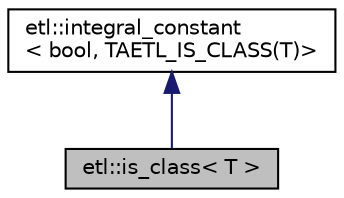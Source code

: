 digraph "etl::is_class&lt; T &gt;"
{
  edge [fontname="Helvetica",fontsize="10",labelfontname="Helvetica",labelfontsize="10"];
  node [fontname="Helvetica",fontsize="10",shape=record];
  Node0 [label="etl::is_class\< T \>",height=0.2,width=0.4,color="black", fillcolor="grey75", style="filled", fontcolor="black"];
  Node1 -> Node0 [dir="back",color="midnightblue",fontsize="10",style="solid",fontname="Helvetica"];
  Node1 [label="etl::integral_constant\l\< bool, TAETL_IS_CLASS(T)\>",height=0.2,width=0.4,color="black", fillcolor="white", style="filled",URL="$structetl_1_1integral__constant.html"];
}
